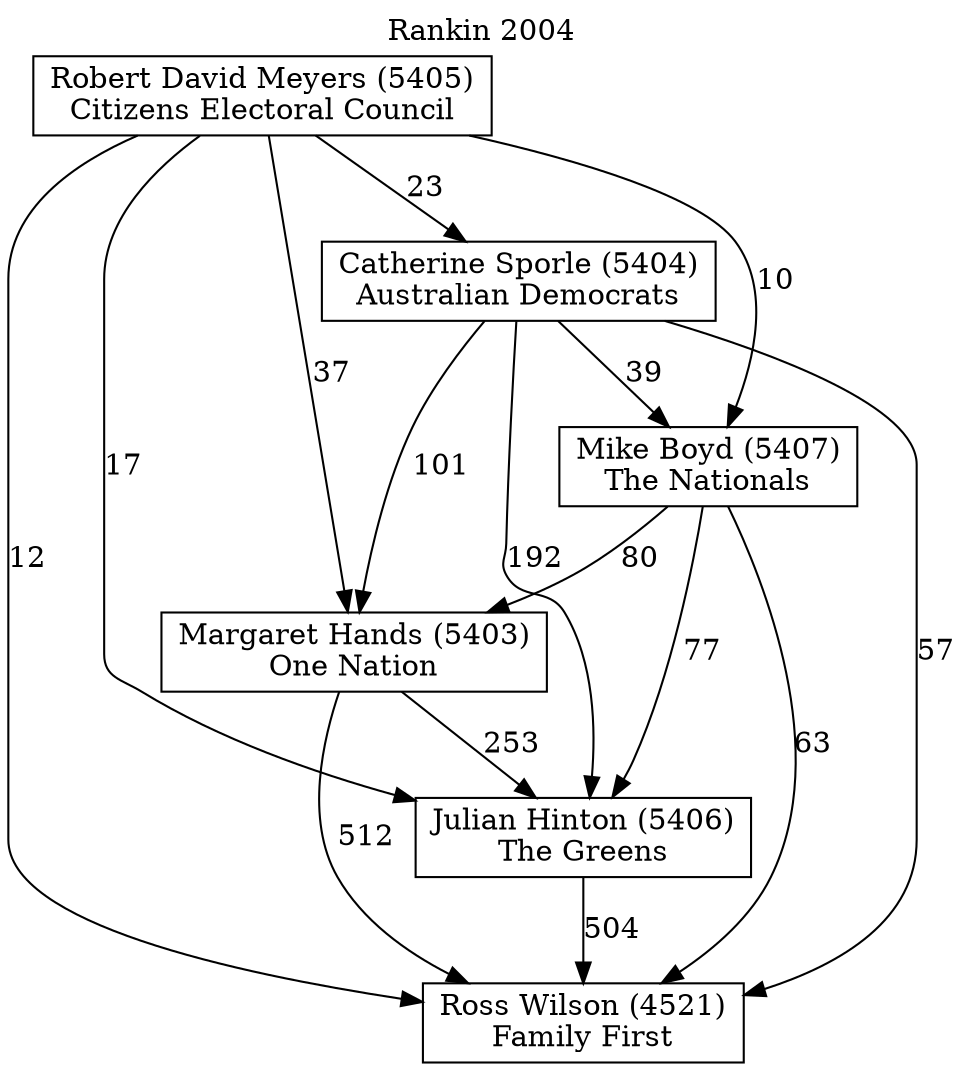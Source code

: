 // House preference flow
digraph "Ross Wilson (4521)_Rankin_2004" {
	graph [label="Rankin 2004" labelloc=t mclimit=2]
	node [shape=box]
	"Ross Wilson (4521)" [label="Ross Wilson (4521)
Family First"]
	"Julian Hinton (5406)" [label="Julian Hinton (5406)
The Greens"]
	"Margaret Hands (5403)" [label="Margaret Hands (5403)
One Nation"]
	"Mike Boyd (5407)" [label="Mike Boyd (5407)
The Nationals"]
	"Catherine Sporle (5404)" [label="Catherine Sporle (5404)
Australian Democrats"]
	"Robert David Meyers (5405)" [label="Robert David Meyers (5405)
Citizens Electoral Council"]
	"Julian Hinton (5406)" -> "Ross Wilson (4521)" [label=504]
	"Margaret Hands (5403)" -> "Julian Hinton (5406)" [label=253]
	"Mike Boyd (5407)" -> "Margaret Hands (5403)" [label=80]
	"Catherine Sporle (5404)" -> "Mike Boyd (5407)" [label=39]
	"Robert David Meyers (5405)" -> "Catherine Sporle (5404)" [label=23]
	"Margaret Hands (5403)" -> "Ross Wilson (4521)" [label=512]
	"Mike Boyd (5407)" -> "Ross Wilson (4521)" [label=63]
	"Catherine Sporle (5404)" -> "Ross Wilson (4521)" [label=57]
	"Robert David Meyers (5405)" -> "Ross Wilson (4521)" [label=12]
	"Robert David Meyers (5405)" -> "Mike Boyd (5407)" [label=10]
	"Catherine Sporle (5404)" -> "Margaret Hands (5403)" [label=101]
	"Robert David Meyers (5405)" -> "Margaret Hands (5403)" [label=37]
	"Mike Boyd (5407)" -> "Julian Hinton (5406)" [label=77]
	"Catherine Sporle (5404)" -> "Julian Hinton (5406)" [label=192]
	"Robert David Meyers (5405)" -> "Julian Hinton (5406)" [label=17]
}
